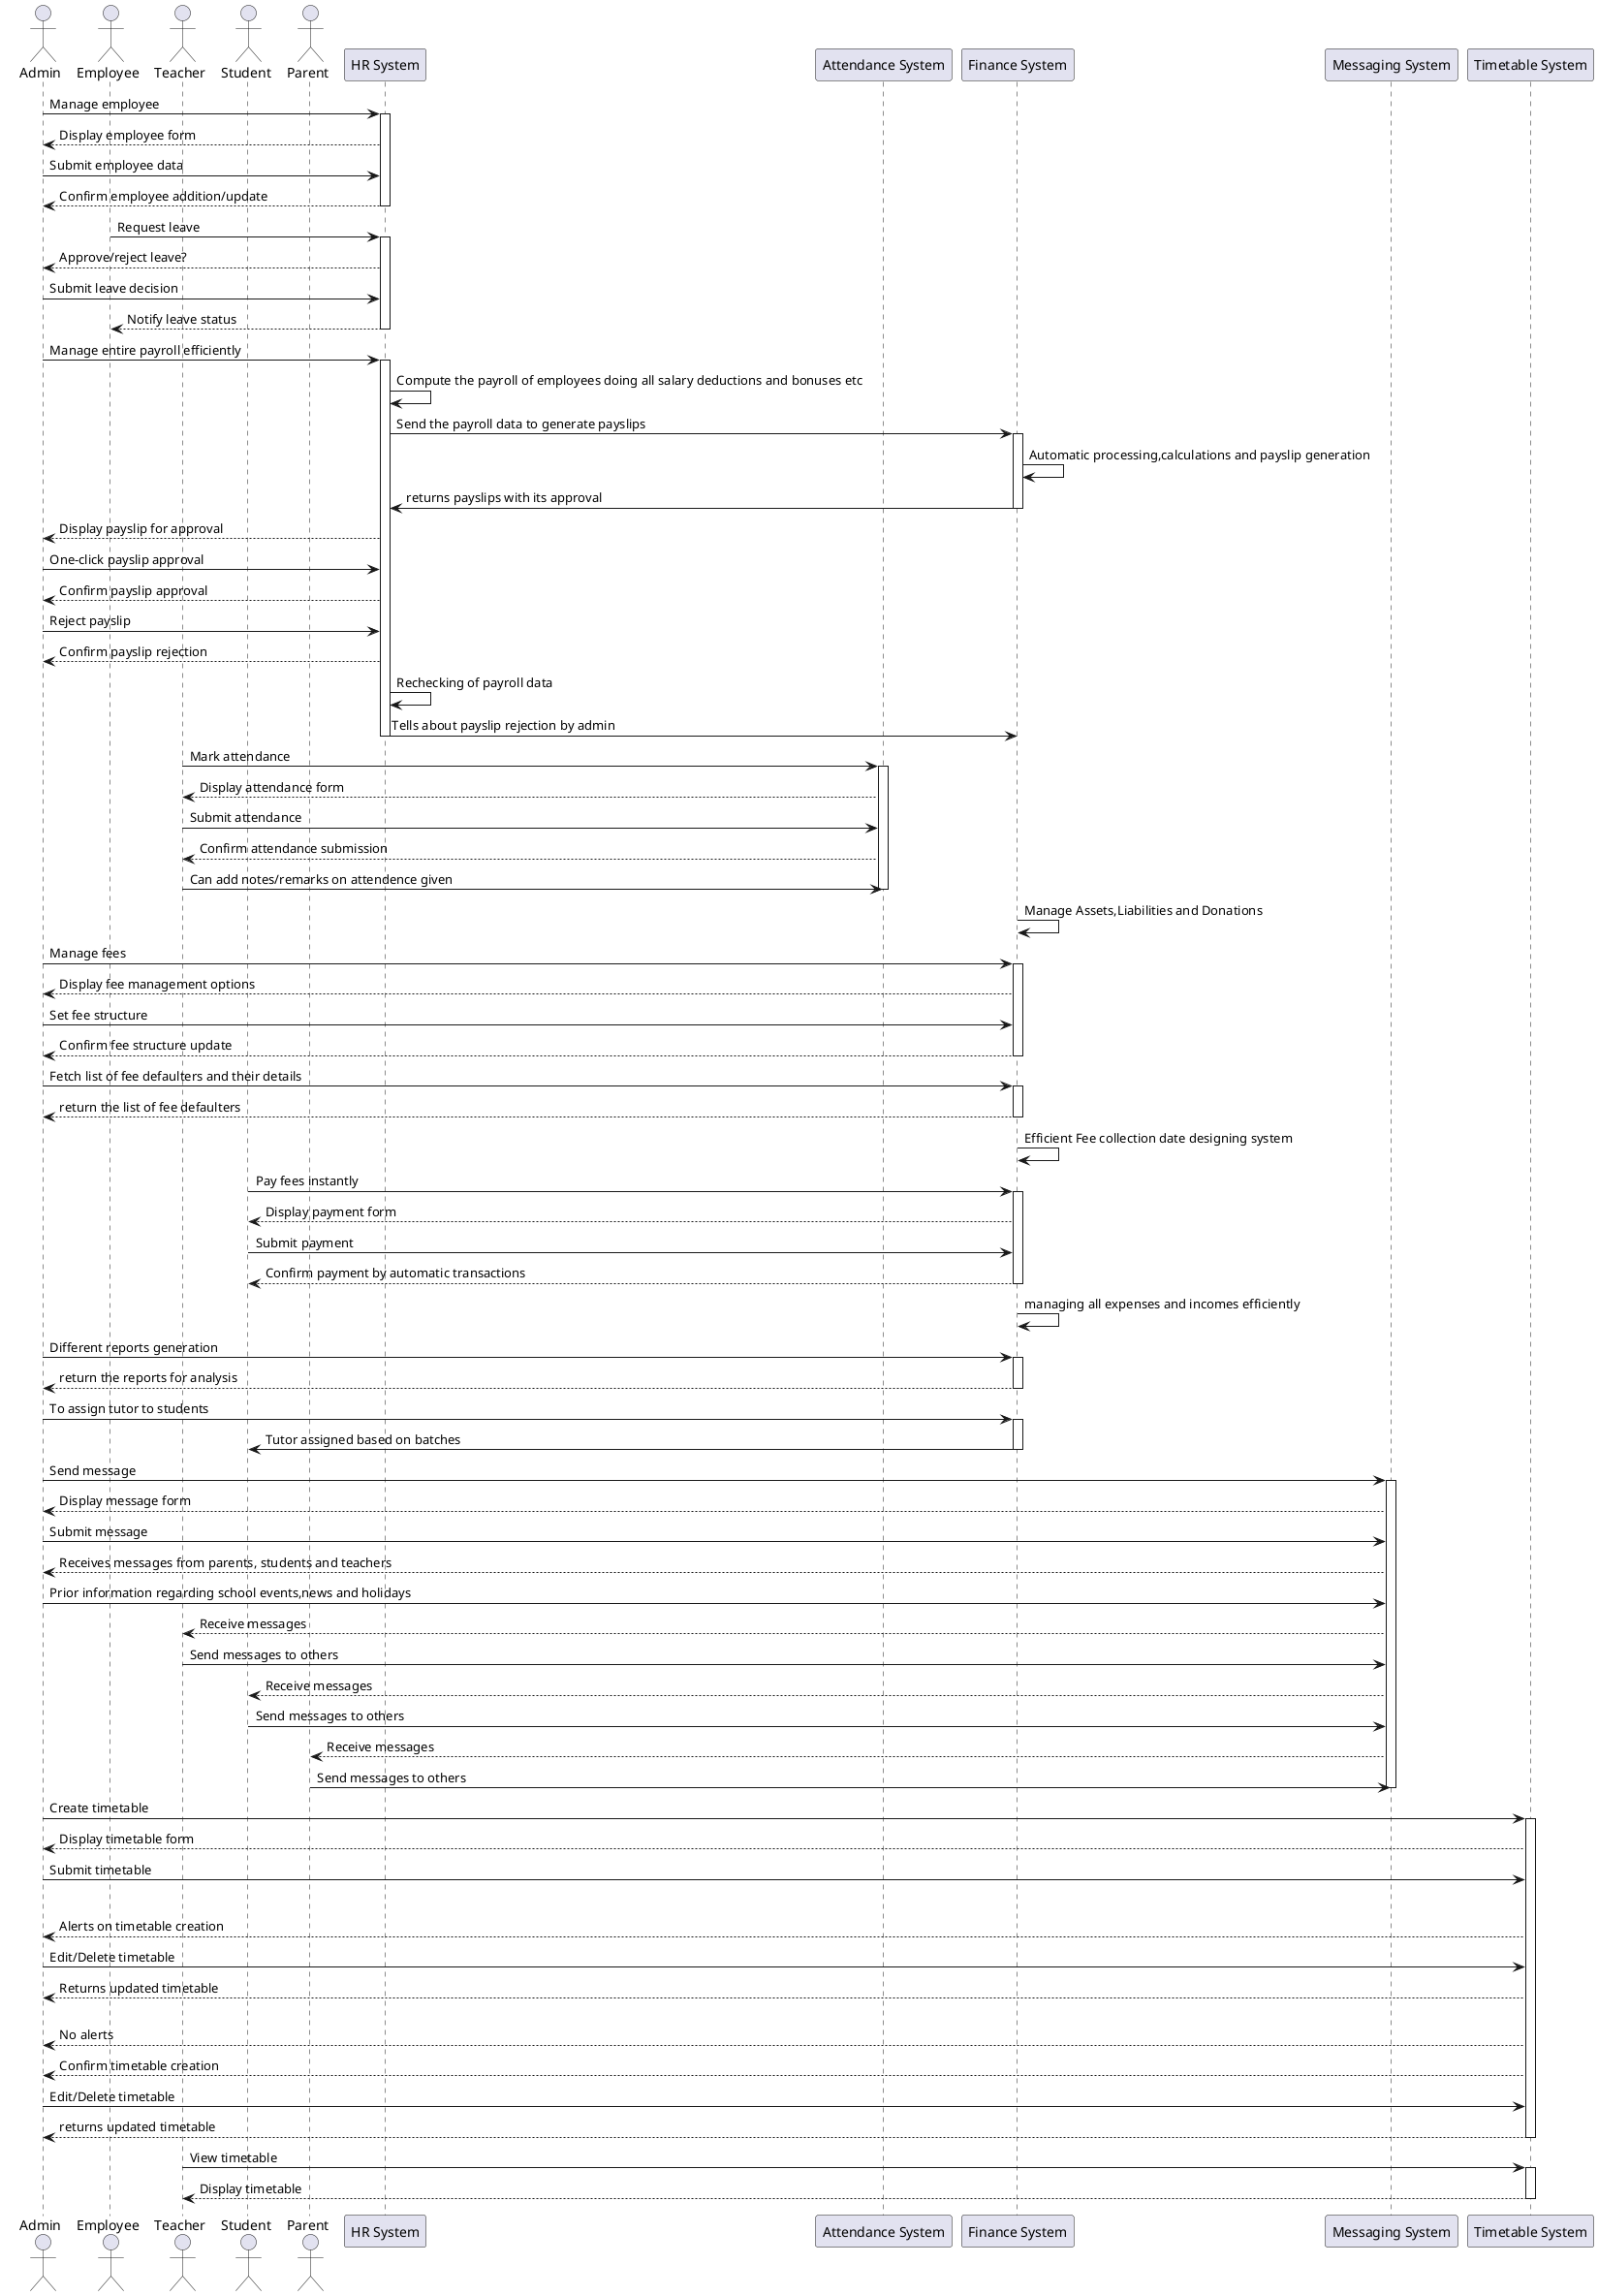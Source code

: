 @startuml
actor Admin
actor Employee
actor Teacher
actor Student
actor Parent

participant "HR System" as HRSystem
participant "Attendance System" as AttendanceSystem
participant "Finance System" as FinanceSystem
participant "Messaging System" as MessagingSystem
participant "Timetable System" as TimetableSystem


Admin -> HRSystem: Manage employee
activate HRSystem
HRSystem --> Admin: Display employee form
Admin -> HRSystem: Submit employee data
HRSystem --> Admin: Confirm employee addition/update
deactivate HRSystem

Employee -> HRSystem: Request leave
activate HRSystem
HRSystem --> Admin: Approve/reject leave?
Admin -> HRSystem: Submit leave decision
HRSystem --> Employee: Notify leave status
deactivate HRSystem

Admin -> HRSystem: Manage entire payroll efficiently
activate HRSystem
HRSystem->HRSystem : Compute the payroll of employees doing all salary deductions and bonuses etc
HRSystem-> FinanceSystem: Send the payroll data to generate payslips
activate FinanceSystem
FinanceSystem -> FinanceSystem : Automatic processing,calculations and payslip generation
FinanceSystem-> HRSystem: returns payslips with its approval
deactivate FinanceSystem
HRSystem --> Admin: Display payslip for approval
Admin -> HRSystem: One-click payslip approval
HRSystem --> Admin: Confirm payslip approval
Admin -> HRSystem: Reject payslip
HRSystem --> Admin: Confirm payslip rejection
HRSystem -> HRSystem : Rechecking of payroll data
HRSystem -> FinanceSystem : Tells about payslip rejection by admin
deactivate HRSystem

Teacher -> AttendanceSystem: Mark attendance
activate AttendanceSystem
AttendanceSystem --> Teacher: Display attendance form
Teacher -> AttendanceSystem: Submit attendance
AttendanceSystem --> Teacher: Confirm attendance submission
Teacher -> AttendanceSystem: Can add notes/remarks on attendence given
deactivate AttendanceSystem

FinanceSystem -> FinanceSystem: Manage Assets,Liabilities and Donations
Admin -> FinanceSystem: Manage fees
activate FinanceSystem
FinanceSystem --> Admin: Display fee management options
Admin -> FinanceSystem: Set fee structure
FinanceSystem --> Admin: Confirm fee structure update
deactivate FinanceSystem


Admin -> FinanceSystem: Fetch list of fee defaulters and their details
activate FinanceSystem
FinanceSystem --> Admin: return the list of fee defaulters
deactivate FinanceSystem

FinanceSystem->FinanceSystem : Efficient Fee collection date designing system
Student -> FinanceSystem: Pay fees instantly
activate FinanceSystem
FinanceSystem --> Student: Display payment form
Student -> FinanceSystem: Submit payment
FinanceSystem --> Student: Confirm payment by automatic transactions
deactivate FinanceSystem
FinanceSystem->FinanceSystem : managing all expenses and incomes efficiently

Admin -> FinanceSystem: Different reports generation
activate FinanceSystem
FinanceSystem --> Admin: return the reports for analysis
deactivate FinanceSystem
Admin -> FinanceSystem : To assign tutor to students
activate FinanceSystem
FinanceSystem -> Student : Tutor assigned based on batches
deactivate FinanceSystem

Admin -> MessagingSystem: Send message
activate MessagingSystem
MessagingSystem --> Admin: Display message form
Admin -> MessagingSystem: Submit message
MessagingSystem --> Admin: Receives messages from parents, students and teachers
Admin -> MessagingSystem: Prior information regarding school events,news and holidays
MessagingSystem --> Teacher: Receive messages
Teacher -> MessagingSystem: Send messages to others
MessagingSystem --> Student: Receive messages
Student -> MessagingSystem: Send messages to others
MessagingSystem --> Parent: Receive messages
Parent -> MessagingSystem: Send messages to others
deactivate MessagingSystem


Admin -> TimetableSystem: Create timetable
activate TimetableSystem
TimetableSystem --> Admin: Display timetable form
Admin -> TimetableSystem: Submit timetable
alt Alerts on timetable creation if limit exceeded
    TimetableSystem --> Admin: Alerts on timetable creation
    Admin -> TimetableSystem: Edit/Delete timetable
    TimetableSystem --> Admin: Returns updated timetable
else No alerts
    TimetableSystem --> Admin: No alerts
TimetableSystem --> Admin: Confirm timetable creation
Admin -> TimetableSystem: Edit/Delete timetable
TimetableSystem --> Admin: returns updated timetable
deactivate TimetableSystem

Teacher -> TimetableSystem: View timetable
activate TimetableSystem
TimetableSystem --> Teacher: Display timetable
deactivate TimetableSystem

@enduml

